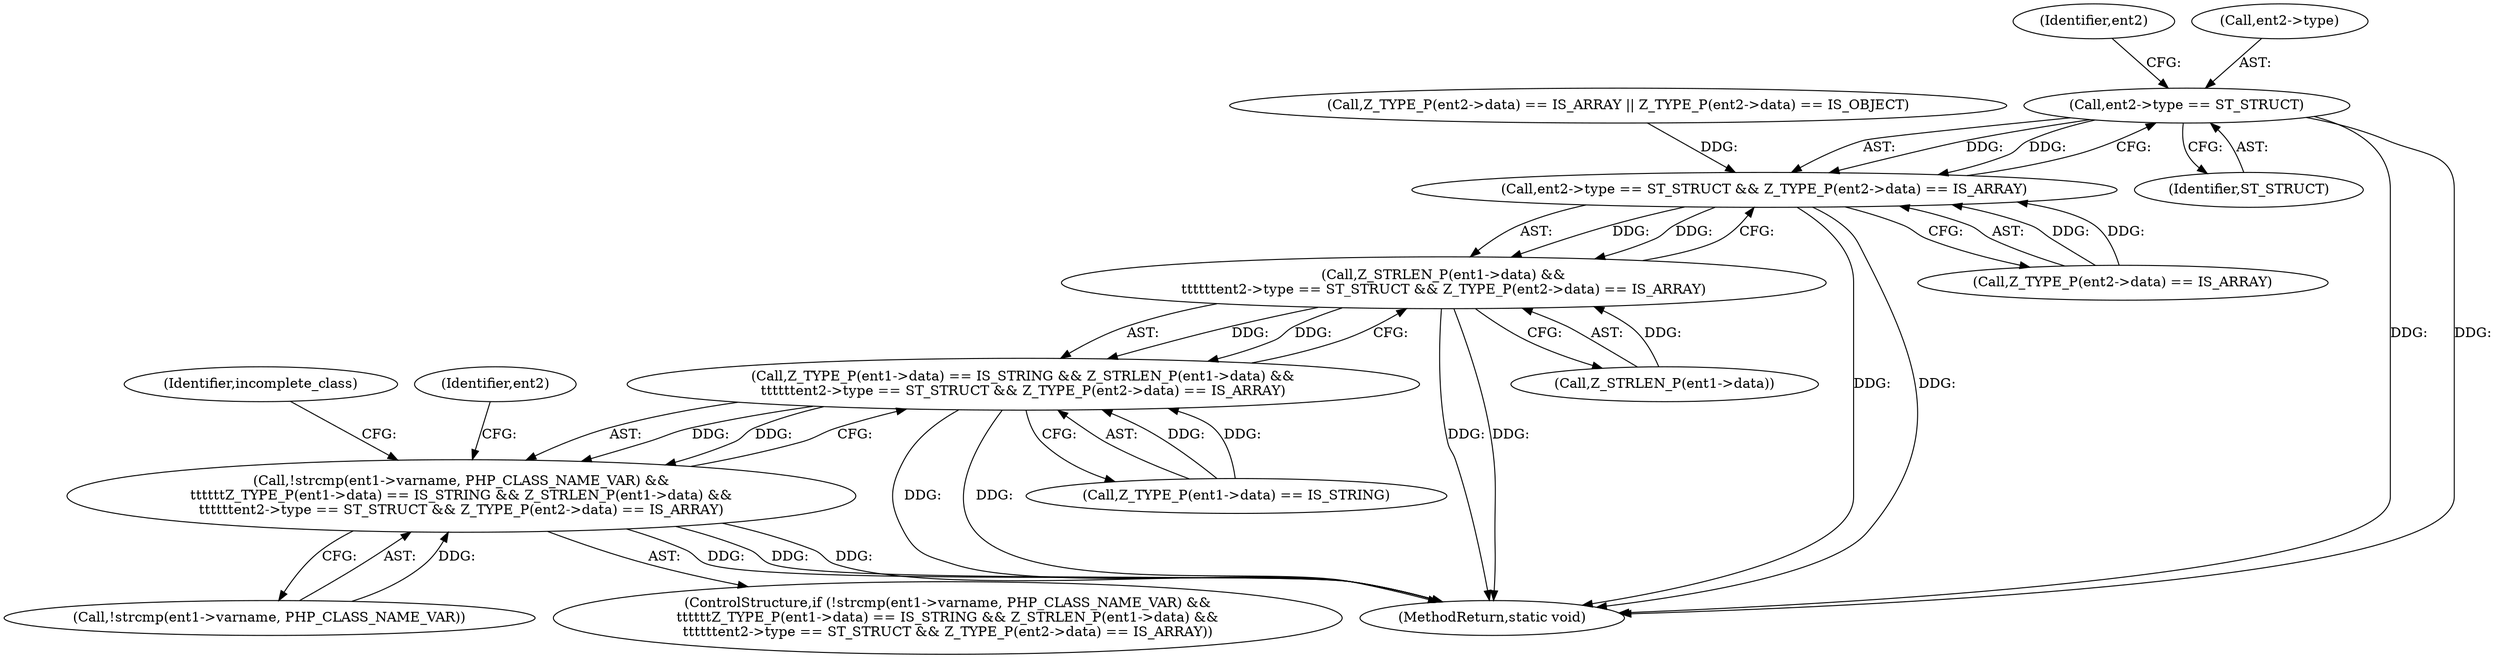 digraph "0_php-src_6045de69c7dedcba3eadf7c4bba424b19c81d00d_0@pointer" {
"1000370" [label="(Call,ent2->type == ST_STRUCT)"];
"1000369" [label="(Call,ent2->type == ST_STRUCT && Z_TYPE_P(ent2->data) == IS_ARRAY)"];
"1000364" [label="(Call,Z_STRLEN_P(ent1->data) &&\n\t\t\t\t\t\tent2->type == ST_STRUCT && Z_TYPE_P(ent2->data) == IS_ARRAY)"];
"1000357" [label="(Call,Z_TYPE_P(ent1->data) == IS_STRING && Z_STRLEN_P(ent1->data) &&\n\t\t\t\t\t\tent2->type == ST_STRUCT && Z_TYPE_P(ent2->data) == IS_ARRAY)"];
"1000350" [label="(Call,!strcmp(ent1->varname, PHP_CLASS_NAME_VAR) &&\n\t\t\t\t\t\tZ_TYPE_P(ent1->data) == IS_STRING && Z_STRLEN_P(ent1->data) &&\n\t\t\t\t\t\tent2->type == ST_STRUCT && Z_TYPE_P(ent2->data) == IS_ARRAY)"];
"1000364" [label="(Call,Z_STRLEN_P(ent1->data) &&\n\t\t\t\t\t\tent2->type == ST_STRUCT && Z_TYPE_P(ent2->data) == IS_ARRAY)"];
"1000350" [label="(Call,!strcmp(ent1->varname, PHP_CLASS_NAME_VAR) &&\n\t\t\t\t\t\tZ_TYPE_P(ent1->data) == IS_STRING && Z_STRLEN_P(ent1->data) &&\n\t\t\t\t\t\tent2->type == ST_STRUCT && Z_TYPE_P(ent2->data) == IS_ARRAY)"];
"1000374" [label="(Identifier,ST_STRUCT)"];
"1000580" [label="(MethodReturn,static void)"];
"1000365" [label="(Call,Z_STRLEN_P(ent1->data))"];
"1000375" [label="(Call,Z_TYPE_P(ent2->data) == IS_ARRAY)"];
"1000378" [label="(Identifier,ent2)"];
"1000370" [label="(Call,ent2->type == ST_STRUCT)"];
"1000384" [label="(Identifier,incomplete_class)"];
"1000351" [label="(Call,!strcmp(ent1->varname, PHP_CLASS_NAME_VAR))"];
"1000357" [label="(Call,Z_TYPE_P(ent1->data) == IS_STRING && Z_STRLEN_P(ent1->data) &&\n\t\t\t\t\t\tent2->type == ST_STRUCT && Z_TYPE_P(ent2->data) == IS_ARRAY)"];
"1000358" [label="(Call,Z_TYPE_P(ent1->data) == IS_STRING)"];
"1000462" [label="(Identifier,ent2)"];
"1000369" [label="(Call,ent2->type == ST_STRUCT && Z_TYPE_P(ent2->data) == IS_ARRAY)"];
"1000371" [label="(Call,ent2->type)"];
"1000324" [label="(Call,Z_TYPE_P(ent2->data) == IS_ARRAY || Z_TYPE_P(ent2->data) == IS_OBJECT)"];
"1000349" [label="(ControlStructure,if (!strcmp(ent1->varname, PHP_CLASS_NAME_VAR) &&\n\t\t\t\t\t\tZ_TYPE_P(ent1->data) == IS_STRING && Z_STRLEN_P(ent1->data) &&\n\t\t\t\t\t\tent2->type == ST_STRUCT && Z_TYPE_P(ent2->data) == IS_ARRAY))"];
"1000370" -> "1000369"  [label="AST: "];
"1000370" -> "1000374"  [label="CFG: "];
"1000371" -> "1000370"  [label="AST: "];
"1000374" -> "1000370"  [label="AST: "];
"1000378" -> "1000370"  [label="CFG: "];
"1000369" -> "1000370"  [label="CFG: "];
"1000370" -> "1000580"  [label="DDG: "];
"1000370" -> "1000580"  [label="DDG: "];
"1000370" -> "1000369"  [label="DDG: "];
"1000370" -> "1000369"  [label="DDG: "];
"1000369" -> "1000364"  [label="AST: "];
"1000369" -> "1000375"  [label="CFG: "];
"1000375" -> "1000369"  [label="AST: "];
"1000364" -> "1000369"  [label="CFG: "];
"1000369" -> "1000580"  [label="DDG: "];
"1000369" -> "1000580"  [label="DDG: "];
"1000369" -> "1000364"  [label="DDG: "];
"1000369" -> "1000364"  [label="DDG: "];
"1000375" -> "1000369"  [label="DDG: "];
"1000375" -> "1000369"  [label="DDG: "];
"1000324" -> "1000369"  [label="DDG: "];
"1000364" -> "1000357"  [label="AST: "];
"1000364" -> "1000365"  [label="CFG: "];
"1000365" -> "1000364"  [label="AST: "];
"1000357" -> "1000364"  [label="CFG: "];
"1000364" -> "1000580"  [label="DDG: "];
"1000364" -> "1000580"  [label="DDG: "];
"1000364" -> "1000357"  [label="DDG: "];
"1000364" -> "1000357"  [label="DDG: "];
"1000365" -> "1000364"  [label="DDG: "];
"1000357" -> "1000350"  [label="AST: "];
"1000357" -> "1000358"  [label="CFG: "];
"1000358" -> "1000357"  [label="AST: "];
"1000350" -> "1000357"  [label="CFG: "];
"1000357" -> "1000580"  [label="DDG: "];
"1000357" -> "1000580"  [label="DDG: "];
"1000357" -> "1000350"  [label="DDG: "];
"1000357" -> "1000350"  [label="DDG: "];
"1000358" -> "1000357"  [label="DDG: "];
"1000358" -> "1000357"  [label="DDG: "];
"1000350" -> "1000349"  [label="AST: "];
"1000350" -> "1000351"  [label="CFG: "];
"1000351" -> "1000350"  [label="AST: "];
"1000384" -> "1000350"  [label="CFG: "];
"1000462" -> "1000350"  [label="CFG: "];
"1000350" -> "1000580"  [label="DDG: "];
"1000350" -> "1000580"  [label="DDG: "];
"1000350" -> "1000580"  [label="DDG: "];
"1000351" -> "1000350"  [label="DDG: "];
}
